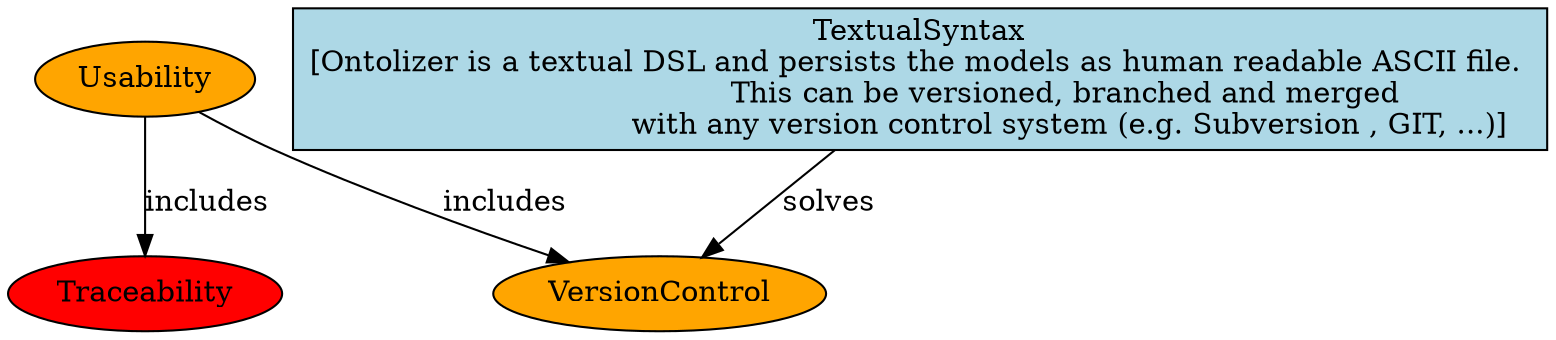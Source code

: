 digraph {
	Traceability [shape=oval, fillcolor=red, style=filled, URL="_global_3_Traceability.svg"];
	Usability [shape=oval, fillcolor=orange, style=filled, URL="_global_3_Usability.svg"];
	Traceability [shape=oval, fillcolor=red, style=filled, URL="_global_3_Traceability.svg"];
	VersionControl [shape=oval, fillcolor=orange, style=filled, URL="_global_3_VersionControl.svg"];
	TextualSyntax [label="TextualSyntax\n[Ontolizer is a textual DSL and persists the models as human readable ASCII file. 
				This can be versioned, branched and merged 
				with any version control system (e.g. Subversion , GIT, ...)]", shape=rectangle, fillcolor=lightblue, style=filled, URL="_global_3_TextualSyntax.svg"];
	Usability -> Traceability [ label = "includes" ];
	Usability -> VersionControl [ label = "includes" ];
	TextualSyntax -> VersionControl [ label = "solves" ];
}
